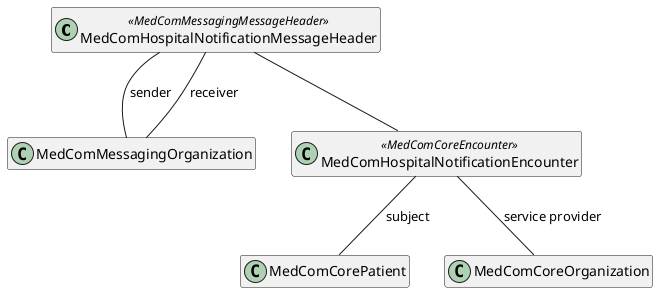 @startuml HospitalNotificationMessageHeader

hide empty members


class "MedComHospitalNotificationMessageHeader" as messageHeader <<MedComMessagingMessageHeader>>
class "MedComMessagingOrganization" as organization
class "MedComCorePatient" as patient
class "MedComHospitalNotificationEncounter" as encounter <<MedComCoreEncounter>>
class "MedComCoreOrganization" as serviceProvider


messageHeader -- encounter
encounter -- patient : "subject"
encounter -- serviceProvider : "service provider"


messageHeader -- organization : "sender"
messageHeader -- organization : "receiver"

@enduml
